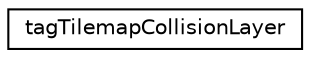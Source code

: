 digraph "Graphical Class Hierarchy"
{
 // LATEX_PDF_SIZE
  edge [fontname="Helvetica",fontsize="10",labelfontname="Helvetica",labelfontsize="10"];
  node [fontname="Helvetica",fontsize="10",shape=record];
  rankdir="LR";
  Node0 [label="tagTilemapCollisionLayer",height=0.2,width=0.4,color="black", fillcolor="white", style="filled",URL="$structtag_tilemap_collision_layer.html",tooltip=" "];
}
